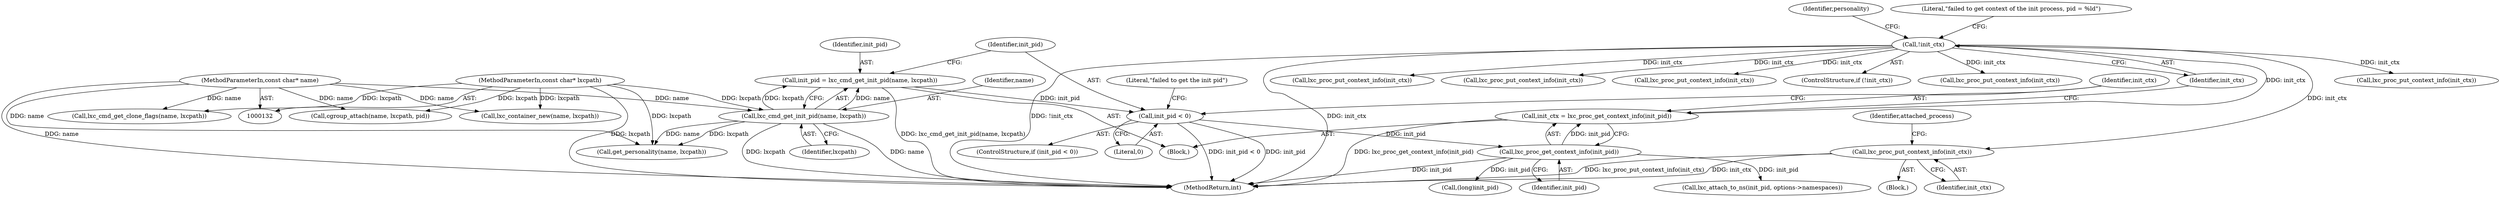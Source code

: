 digraph "0_lxc_81f466d05f2a89cb4f122ef7f593ff3f279b165c_1@pointer" {
"1000605" [label="(Call,lxc_proc_put_context_info(init_ctx))"];
"1000178" [label="(Call,!init_ctx)"];
"1000173" [label="(Call,init_ctx = lxc_proc_get_context_info(init_pid))"];
"1000175" [label="(Call,lxc_proc_get_context_info(init_pid))"];
"1000164" [label="(Call,init_pid < 0)"];
"1000158" [label="(Call,init_pid = lxc_cmd_get_init_pid(name, lxcpath))"];
"1000160" [label="(Call,lxc_cmd_get_init_pid(name, lxcpath))"];
"1000133" [label="(MethodParameterIn,const char* name)"];
"1000134" [label="(MethodParameterIn,const char* lxcpath)"];
"1000183" [label="(Call,(long)init_pid)"];
"1000635" [label="(Call,lxc_proc_put_context_info(init_ctx))"];
"1000173" [label="(Call,init_ctx = lxc_proc_get_context_info(init_pid))"];
"1000179" [label="(Identifier,init_ctx)"];
"1000169" [label="(Literal,\"failed to get the init pid\")"];
"1000159" [label="(Identifier,init_pid)"];
"1000301" [label="(Call,lxc_proc_put_context_info(init_ctx))"];
"1000203" [label="(Call,lxc_proc_put_context_info(init_ctx))"];
"1000175" [label="(Call,lxc_proc_get_context_info(init_pid))"];
"1000191" [label="(Call,get_personality(name, lxcpath))"];
"1000174" [label="(Identifier,init_ctx)"];
"1000325" [label="(Block,)"];
"1000163" [label="(ControlStructure,if (init_pid < 0))"];
"1000162" [label="(Identifier,lxcpath)"];
"1000190" [label="(Identifier,personality)"];
"1000318" [label="(Call,lxc_proc_put_context_info(init_ctx))"];
"1000160" [label="(Call,lxc_cmd_get_init_pid(name, lxcpath))"];
"1000176" [label="(Identifier,init_pid)"];
"1000165" [label="(Identifier,init_pid)"];
"1000166" [label="(Literal,0)"];
"1000609" [label="(Identifier,attached_process)"];
"1000134" [label="(MethodParameterIn,const char* lxcpath)"];
"1000217" [label="(Call,lxc_container_new(name, lxcpath))"];
"1000158" [label="(Call,init_pid = lxc_cmd_get_init_pid(name, lxcpath))"];
"1000177" [label="(ControlStructure,if (!init_ctx))"];
"1000278" [label="(Call,lxc_proc_put_context_info(init_ctx))"];
"1000791" [label="(MethodReturn,int)"];
"1000139" [label="(Block,)"];
"1000133" [label="(MethodParameterIn,const char* name)"];
"1000605" [label="(Call,lxc_proc_put_context_info(init_ctx))"];
"1000606" [label="(Identifier,init_ctx)"];
"1000164" [label="(Call,init_pid < 0)"];
"1000178" [label="(Call,!init_ctx)"];
"1000693" [label="(Call,lxc_attach_to_ns(init_pid, options->namespaces))"];
"1000350" [label="(Call,cgroup_attach(name, lxcpath, pid))"];
"1000161" [label="(Identifier,name)"];
"1000263" [label="(Call,lxc_cmd_get_clone_flags(name, lxcpath))"];
"1000182" [label="(Literal,\"failed to get context of the init process, pid = %ld\")"];
"1000605" -> "1000325"  [label="AST: "];
"1000605" -> "1000606"  [label="CFG: "];
"1000606" -> "1000605"  [label="AST: "];
"1000609" -> "1000605"  [label="CFG: "];
"1000605" -> "1000791"  [label="DDG: lxc_proc_put_context_info(init_ctx)"];
"1000605" -> "1000791"  [label="DDG: init_ctx"];
"1000178" -> "1000605"  [label="DDG: init_ctx"];
"1000178" -> "1000177"  [label="AST: "];
"1000178" -> "1000179"  [label="CFG: "];
"1000179" -> "1000178"  [label="AST: "];
"1000182" -> "1000178"  [label="CFG: "];
"1000190" -> "1000178"  [label="CFG: "];
"1000178" -> "1000791"  [label="DDG: !init_ctx"];
"1000178" -> "1000791"  [label="DDG: init_ctx"];
"1000173" -> "1000178"  [label="DDG: init_ctx"];
"1000178" -> "1000203"  [label="DDG: init_ctx"];
"1000178" -> "1000278"  [label="DDG: init_ctx"];
"1000178" -> "1000301"  [label="DDG: init_ctx"];
"1000178" -> "1000318"  [label="DDG: init_ctx"];
"1000178" -> "1000635"  [label="DDG: init_ctx"];
"1000173" -> "1000139"  [label="AST: "];
"1000173" -> "1000175"  [label="CFG: "];
"1000174" -> "1000173"  [label="AST: "];
"1000175" -> "1000173"  [label="AST: "];
"1000179" -> "1000173"  [label="CFG: "];
"1000173" -> "1000791"  [label="DDG: lxc_proc_get_context_info(init_pid)"];
"1000175" -> "1000173"  [label="DDG: init_pid"];
"1000175" -> "1000176"  [label="CFG: "];
"1000176" -> "1000175"  [label="AST: "];
"1000175" -> "1000791"  [label="DDG: init_pid"];
"1000164" -> "1000175"  [label="DDG: init_pid"];
"1000175" -> "1000183"  [label="DDG: init_pid"];
"1000175" -> "1000693"  [label="DDG: init_pid"];
"1000164" -> "1000163"  [label="AST: "];
"1000164" -> "1000166"  [label="CFG: "];
"1000165" -> "1000164"  [label="AST: "];
"1000166" -> "1000164"  [label="AST: "];
"1000169" -> "1000164"  [label="CFG: "];
"1000174" -> "1000164"  [label="CFG: "];
"1000164" -> "1000791"  [label="DDG: init_pid < 0"];
"1000164" -> "1000791"  [label="DDG: init_pid"];
"1000158" -> "1000164"  [label="DDG: init_pid"];
"1000158" -> "1000139"  [label="AST: "];
"1000158" -> "1000160"  [label="CFG: "];
"1000159" -> "1000158"  [label="AST: "];
"1000160" -> "1000158"  [label="AST: "];
"1000165" -> "1000158"  [label="CFG: "];
"1000158" -> "1000791"  [label="DDG: lxc_cmd_get_init_pid(name, lxcpath)"];
"1000160" -> "1000158"  [label="DDG: name"];
"1000160" -> "1000158"  [label="DDG: lxcpath"];
"1000160" -> "1000162"  [label="CFG: "];
"1000161" -> "1000160"  [label="AST: "];
"1000162" -> "1000160"  [label="AST: "];
"1000160" -> "1000791"  [label="DDG: lxcpath"];
"1000160" -> "1000791"  [label="DDG: name"];
"1000133" -> "1000160"  [label="DDG: name"];
"1000134" -> "1000160"  [label="DDG: lxcpath"];
"1000160" -> "1000191"  [label="DDG: name"];
"1000160" -> "1000191"  [label="DDG: lxcpath"];
"1000133" -> "1000132"  [label="AST: "];
"1000133" -> "1000791"  [label="DDG: name"];
"1000133" -> "1000191"  [label="DDG: name"];
"1000133" -> "1000217"  [label="DDG: name"];
"1000133" -> "1000263"  [label="DDG: name"];
"1000133" -> "1000350"  [label="DDG: name"];
"1000134" -> "1000132"  [label="AST: "];
"1000134" -> "1000791"  [label="DDG: lxcpath"];
"1000134" -> "1000191"  [label="DDG: lxcpath"];
"1000134" -> "1000217"  [label="DDG: lxcpath"];
"1000134" -> "1000263"  [label="DDG: lxcpath"];
"1000134" -> "1000350"  [label="DDG: lxcpath"];
}
